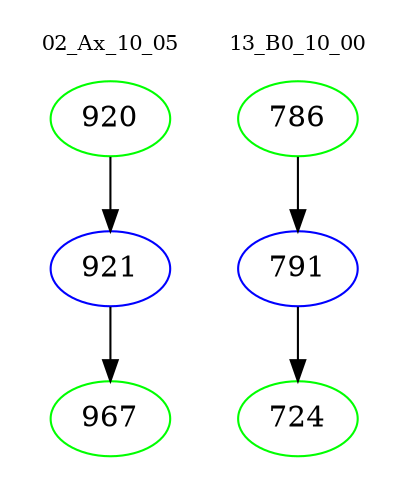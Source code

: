 digraph{
subgraph cluster_0 {
color = white
label = "02_Ax_10_05";
fontsize=10;
T0_920 [label="920", color="green"]
T0_920 -> T0_921 [color="black"]
T0_921 [label="921", color="blue"]
T0_921 -> T0_967 [color="black"]
T0_967 [label="967", color="green"]
}
subgraph cluster_1 {
color = white
label = "13_B0_10_00";
fontsize=10;
T1_786 [label="786", color="green"]
T1_786 -> T1_791 [color="black"]
T1_791 [label="791", color="blue"]
T1_791 -> T1_724 [color="black"]
T1_724 [label="724", color="green"]
}
}

